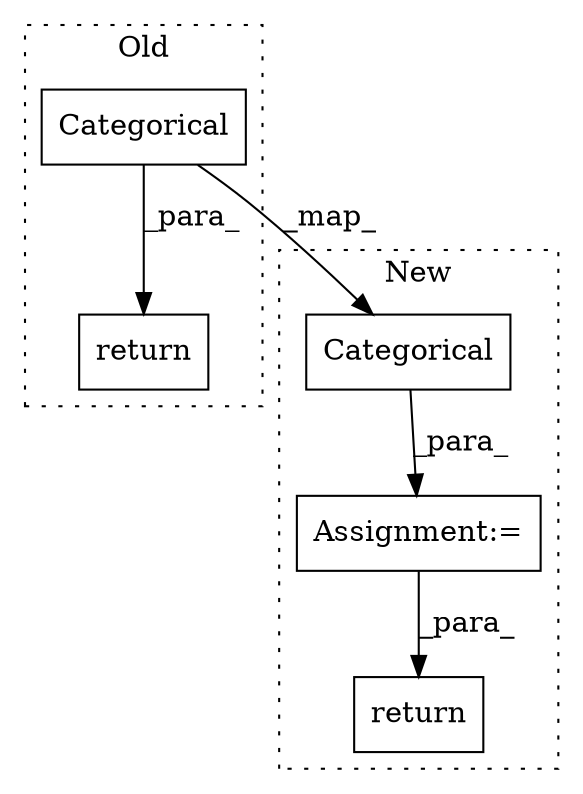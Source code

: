 digraph G {
subgraph cluster0 {
1 [label="Categorical" a="32" s="2198,2241" l="12,1" shape="box"];
4 [label="return" a="41" s="2131" l="7" shape="box"];
label = "Old";
style="dotted";
}
subgraph cluster1 {
2 [label="Categorical" a="32" s="2617,2658" l="12,1" shape="box"];
3 [label="Assignment:=" a="7" s="2579" l="1" shape="box"];
5 [label="return" a="41" s="2665" l="7" shape="box"];
label = "New";
style="dotted";
}
1 -> 4 [label="_para_"];
1 -> 2 [label="_map_"];
2 -> 3 [label="_para_"];
3 -> 5 [label="_para_"];
}